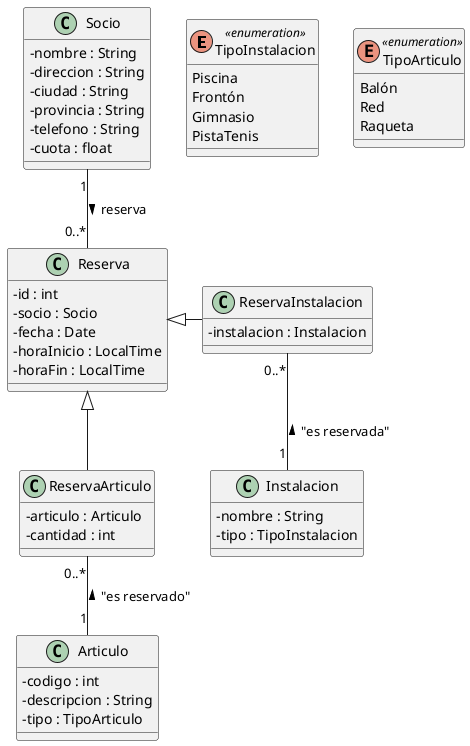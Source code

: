 @startuml instdepor
'https://plantuml.com/class-diagram

skinparam classAttributeIconSize 0

enum TipoInstalacion << enumeration >> {
    Piscina
    Frontón
    Gimnasio
    PistaTenis
}

enum TipoArticulo << enumeration >> {
    Balón
    Red
    Raqueta
}

class Socio {
    - nombre : String
    - direccion : String
    - ciudad : String
    - provincia : String
    - telefono : String
    - cuota : float
}

class Articulo {
    - codigo : int
    - descripcion : String 
    - tipo : TipoArticulo
}

class Instalacion {
    - nombre : String
    - tipo : TipoInstalacion
}

class Reserva {
    - id : int
    - socio : Socio
    - fecha : Date
    - horaInicio : LocalTime
    - horaFin : LocalTime
}

class ReservaArticulo {
    - articulo : Articulo
    - cantidad : int
}

class ReservaInstalacion {
    - instalacion : Instalacion
}


Socio "1" -- "0..*" Reserva : reserva >

Articulo "1" -up- "0..*" ReservaArticulo : "es reservado" >
Instalacion "1" -up- "0..*" ReservaInstalacion : "es reservada" >

Reserva <|-- ReservaArticulo
Reserva <|- ReservaInstalacion


@enduml